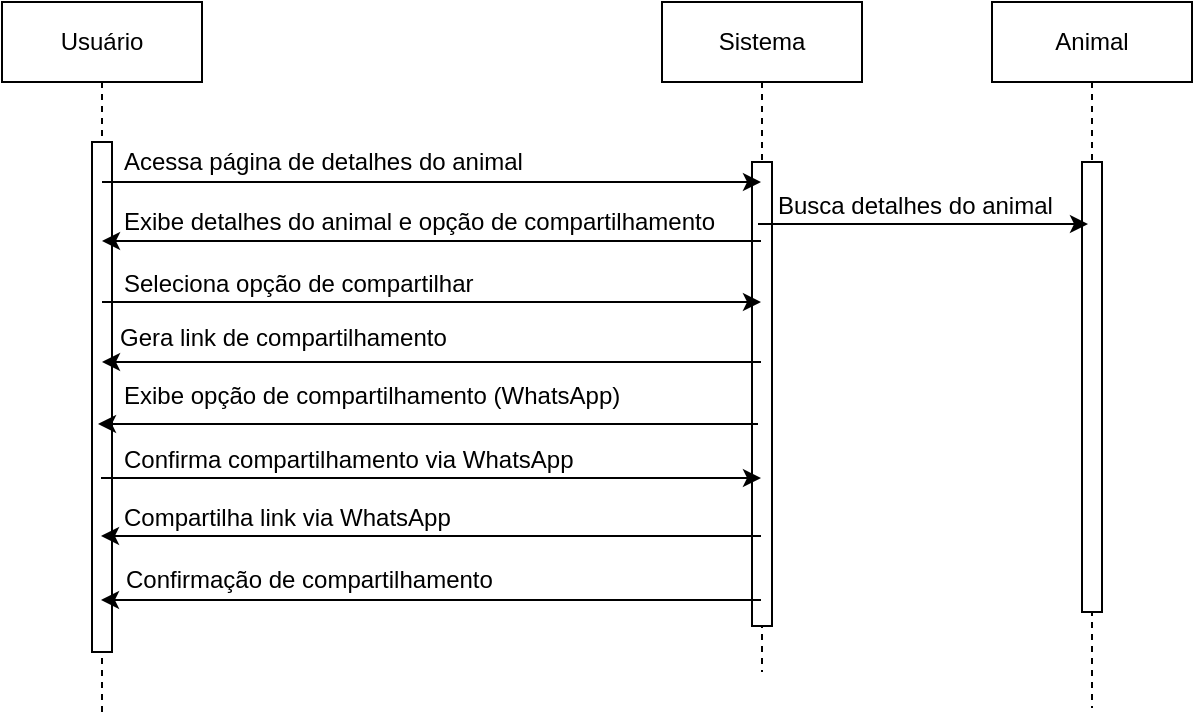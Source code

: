 <mxfile version="24.7.17">
  <diagram name="Page-1" id="2YBvvXClWsGukQMizWep">
    <mxGraphModel dx="572" dy="459" grid="0" gridSize="10" guides="1" tooltips="1" connect="1" arrows="1" fold="1" page="0" pageScale="1" pageWidth="850" pageHeight="1100" math="0" shadow="0">
      <root>
        <mxCell id="0" />
        <mxCell id="1" parent="0" />
        <mxCell id="Q70-bxdivQlcTtMHeyKR-1" value="Usuário" style="shape=umlLifeline;perimeter=lifelinePerimeter;whiteSpace=wrap;html=1;container=0;dropTarget=0;collapsible=0;recursiveResize=0;outlineConnect=0;portConstraint=eastwest;newEdgeStyle={&quot;edgeStyle&quot;:&quot;elbowEdgeStyle&quot;,&quot;elbow&quot;:&quot;vertical&quot;,&quot;curved&quot;:0,&quot;rounded&quot;:0};" parent="1" vertex="1">
          <mxGeometry x="40" y="40" width="100" height="355" as="geometry" />
        </mxCell>
        <mxCell id="Q70-bxdivQlcTtMHeyKR-2" value="" style="html=1;points=[];perimeter=orthogonalPerimeter;outlineConnect=0;targetShapes=umlLifeline;portConstraint=eastwest;newEdgeStyle={&quot;edgeStyle&quot;:&quot;elbowEdgeStyle&quot;,&quot;elbow&quot;:&quot;vertical&quot;,&quot;curved&quot;:0,&quot;rounded&quot;:0};" parent="Q70-bxdivQlcTtMHeyKR-1" vertex="1">
          <mxGeometry x="45" y="70" width="10" height="255" as="geometry" />
        </mxCell>
        <mxCell id="Q70-bxdivQlcTtMHeyKR-3" value="Sistema" style="shape=umlLifeline;perimeter=lifelinePerimeter;whiteSpace=wrap;html=1;container=0;dropTarget=0;collapsible=0;recursiveResize=0;outlineConnect=0;portConstraint=eastwest;newEdgeStyle={&quot;edgeStyle&quot;:&quot;elbowEdgeStyle&quot;,&quot;elbow&quot;:&quot;vertical&quot;,&quot;curved&quot;:0,&quot;rounded&quot;:0};" parent="1" vertex="1">
          <mxGeometry x="370" y="40" width="100" height="335" as="geometry" />
        </mxCell>
        <mxCell id="Q70-bxdivQlcTtMHeyKR-4" value="" style="html=1;points=[];perimeter=orthogonalPerimeter;outlineConnect=0;targetShapes=umlLifeline;portConstraint=eastwest;newEdgeStyle={&quot;edgeStyle&quot;:&quot;elbowEdgeStyle&quot;,&quot;elbow&quot;:&quot;vertical&quot;,&quot;curved&quot;:0,&quot;rounded&quot;:0};" parent="Q70-bxdivQlcTtMHeyKR-3" vertex="1">
          <mxGeometry x="45" y="80" width="10" height="232" as="geometry" />
        </mxCell>
        <mxCell id="Q70-bxdivQlcTtMHeyKR-5" value="" style="endArrow=classic;html=1;rounded=0;" parent="1" edge="1" target="Q70-bxdivQlcTtMHeyKR-3">
          <mxGeometry width="50" height="50" relative="1" as="geometry">
            <mxPoint x="90" y="130" as="sourcePoint" />
            <mxPoint x="309.5" y="130" as="targetPoint" />
          </mxGeometry>
        </mxCell>
        <mxCell id="Q70-bxdivQlcTtMHeyKR-9" value="" style="endArrow=classic;html=1;rounded=0;" parent="1" edge="1" source="Q70-bxdivQlcTtMHeyKR-3">
          <mxGeometry width="50" height="50" relative="1" as="geometry">
            <mxPoint x="310" y="159.5" as="sourcePoint" />
            <mxPoint x="90" y="159.5" as="targetPoint" />
          </mxGeometry>
        </mxCell>
        <mxCell id="Q70-bxdivQlcTtMHeyKR-15" value="Acessa página de detalhes do animal" style="text;whiteSpace=wrap;html=1;" parent="1" vertex="1">
          <mxGeometry x="99" y="106" width="212" height="24" as="geometry" />
        </mxCell>
        <mxCell id="Q70-bxdivQlcTtMHeyKR-17" value="Exibe detalhes do animal e opção de compartilhamento" style="text;whiteSpace=wrap;html=1;" parent="1" vertex="1">
          <mxGeometry x="99" y="136" width="311" height="19" as="geometry" />
        </mxCell>
        <mxCell id="Q70-bxdivQlcTtMHeyKR-20" value="" style="endArrow=classic;html=1;rounded=0;" parent="1" edge="1" target="Q70-bxdivQlcTtMHeyKR-3">
          <mxGeometry width="50" height="50" relative="1" as="geometry">
            <mxPoint x="90" y="190" as="sourcePoint" />
            <mxPoint x="309.5" y="190" as="targetPoint" />
          </mxGeometry>
        </mxCell>
        <mxCell id="Q70-bxdivQlcTtMHeyKR-21" value="Seleciona opção de compartilhar" style="text;whiteSpace=wrap;html=1;" parent="1" vertex="1">
          <mxGeometry x="99" y="167" width="299" height="12" as="geometry" />
        </mxCell>
        <mxCell id="Q70-bxdivQlcTtMHeyKR-22" value="" style="endArrow=classic;html=1;rounded=0;" parent="1" edge="1" source="Q70-bxdivQlcTtMHeyKR-3">
          <mxGeometry width="50" height="50" relative="1" as="geometry">
            <mxPoint x="310" y="220" as="sourcePoint" />
            <mxPoint x="90" y="220" as="targetPoint" />
          </mxGeometry>
        </mxCell>
        <mxCell id="Q70-bxdivQlcTtMHeyKR-23" value="Gera link de compartilhamento" style="text;whiteSpace=wrap;html=1;" parent="1" vertex="1">
          <mxGeometry x="97" y="194" width="209" height="22" as="geometry" />
        </mxCell>
        <mxCell id="Q70-bxdivQlcTtMHeyKR-27" value="Exibe opção de compartilhamento (WhatsApp)" style="text;whiteSpace=wrap;html=1;" parent="1" vertex="1">
          <mxGeometry x="99" y="223" width="308" height="21" as="geometry" />
        </mxCell>
        <mxCell id="Q70-bxdivQlcTtMHeyKR-28" value="" style="endArrow=classic;html=1;rounded=0;" parent="1" edge="1">
          <mxGeometry width="50" height="50" relative="1" as="geometry">
            <mxPoint x="418" y="251" as="sourcePoint" />
            <mxPoint x="88" y="251" as="targetPoint" />
          </mxGeometry>
        </mxCell>
        <mxCell id="LUMTxGcsjNxDAsT8f3oc-1" value="Animal" style="shape=umlLifeline;perimeter=lifelinePerimeter;whiteSpace=wrap;html=1;container=0;dropTarget=0;collapsible=0;recursiveResize=0;outlineConnect=0;portConstraint=eastwest;newEdgeStyle={&quot;edgeStyle&quot;:&quot;elbowEdgeStyle&quot;,&quot;elbow&quot;:&quot;vertical&quot;,&quot;curved&quot;:0,&quot;rounded&quot;:0};" vertex="1" parent="1">
          <mxGeometry x="535" y="40" width="100" height="353" as="geometry" />
        </mxCell>
        <mxCell id="LUMTxGcsjNxDAsT8f3oc-2" value="" style="html=1;points=[];perimeter=orthogonalPerimeter;outlineConnect=0;targetShapes=umlLifeline;portConstraint=eastwest;newEdgeStyle={&quot;edgeStyle&quot;:&quot;elbowEdgeStyle&quot;,&quot;elbow&quot;:&quot;vertical&quot;,&quot;curved&quot;:0,&quot;rounded&quot;:0};" vertex="1" parent="LUMTxGcsjNxDAsT8f3oc-1">
          <mxGeometry x="45" y="80" width="10" height="225" as="geometry" />
        </mxCell>
        <mxCell id="LUMTxGcsjNxDAsT8f3oc-3" value="Busca detalhes do animal" style="text;whiteSpace=wrap;" vertex="1" parent="1">
          <mxGeometry x="426" y="128" width="165" height="36" as="geometry" />
        </mxCell>
        <mxCell id="LUMTxGcsjNxDAsT8f3oc-4" value="Confirma compartilhamento via WhatsApp" style="text;whiteSpace=wrap;" vertex="1" parent="1">
          <mxGeometry x="99" y="255" width="253" height="36" as="geometry" />
        </mxCell>
        <mxCell id="LUMTxGcsjNxDAsT8f3oc-5" value="" style="endArrow=classic;html=1;rounded=0;" edge="1" parent="1">
          <mxGeometry width="50" height="50" relative="1" as="geometry">
            <mxPoint x="89.5" y="278" as="sourcePoint" />
            <mxPoint x="419.5" y="278" as="targetPoint" />
          </mxGeometry>
        </mxCell>
        <mxCell id="LUMTxGcsjNxDAsT8f3oc-6" value="Compartilha link via WhatsApp" style="text;whiteSpace=wrap;" vertex="1" parent="1">
          <mxGeometry x="99" y="284" width="191" height="36" as="geometry" />
        </mxCell>
        <mxCell id="LUMTxGcsjNxDAsT8f3oc-7" value="" style="endArrow=classic;html=1;rounded=0;" edge="1" parent="1">
          <mxGeometry width="50" height="50" relative="1" as="geometry">
            <mxPoint x="419.5" y="307" as="sourcePoint" />
            <mxPoint x="89.5" y="307" as="targetPoint" />
          </mxGeometry>
        </mxCell>
        <mxCell id="LUMTxGcsjNxDAsT8f3oc-8" value="" style="endArrow=classic;html=1;rounded=0;" edge="1" parent="1">
          <mxGeometry width="50" height="50" relative="1" as="geometry">
            <mxPoint x="418" y="151" as="sourcePoint" />
            <mxPoint x="583" y="151" as="targetPoint" />
          </mxGeometry>
        </mxCell>
        <mxCell id="LUMTxGcsjNxDAsT8f3oc-9" value="Confirmação de compartilhamento" style="text;whiteSpace=wrap;" vertex="1" parent="1">
          <mxGeometry x="100" y="315" width="211" height="36" as="geometry" />
        </mxCell>
        <mxCell id="LUMTxGcsjNxDAsT8f3oc-10" value="" style="endArrow=classic;html=1;rounded=0;" edge="1" parent="1">
          <mxGeometry width="50" height="50" relative="1" as="geometry">
            <mxPoint x="419.5" y="339" as="sourcePoint" />
            <mxPoint x="89.5" y="339" as="targetPoint" />
          </mxGeometry>
        </mxCell>
      </root>
    </mxGraphModel>
  </diagram>
</mxfile>
